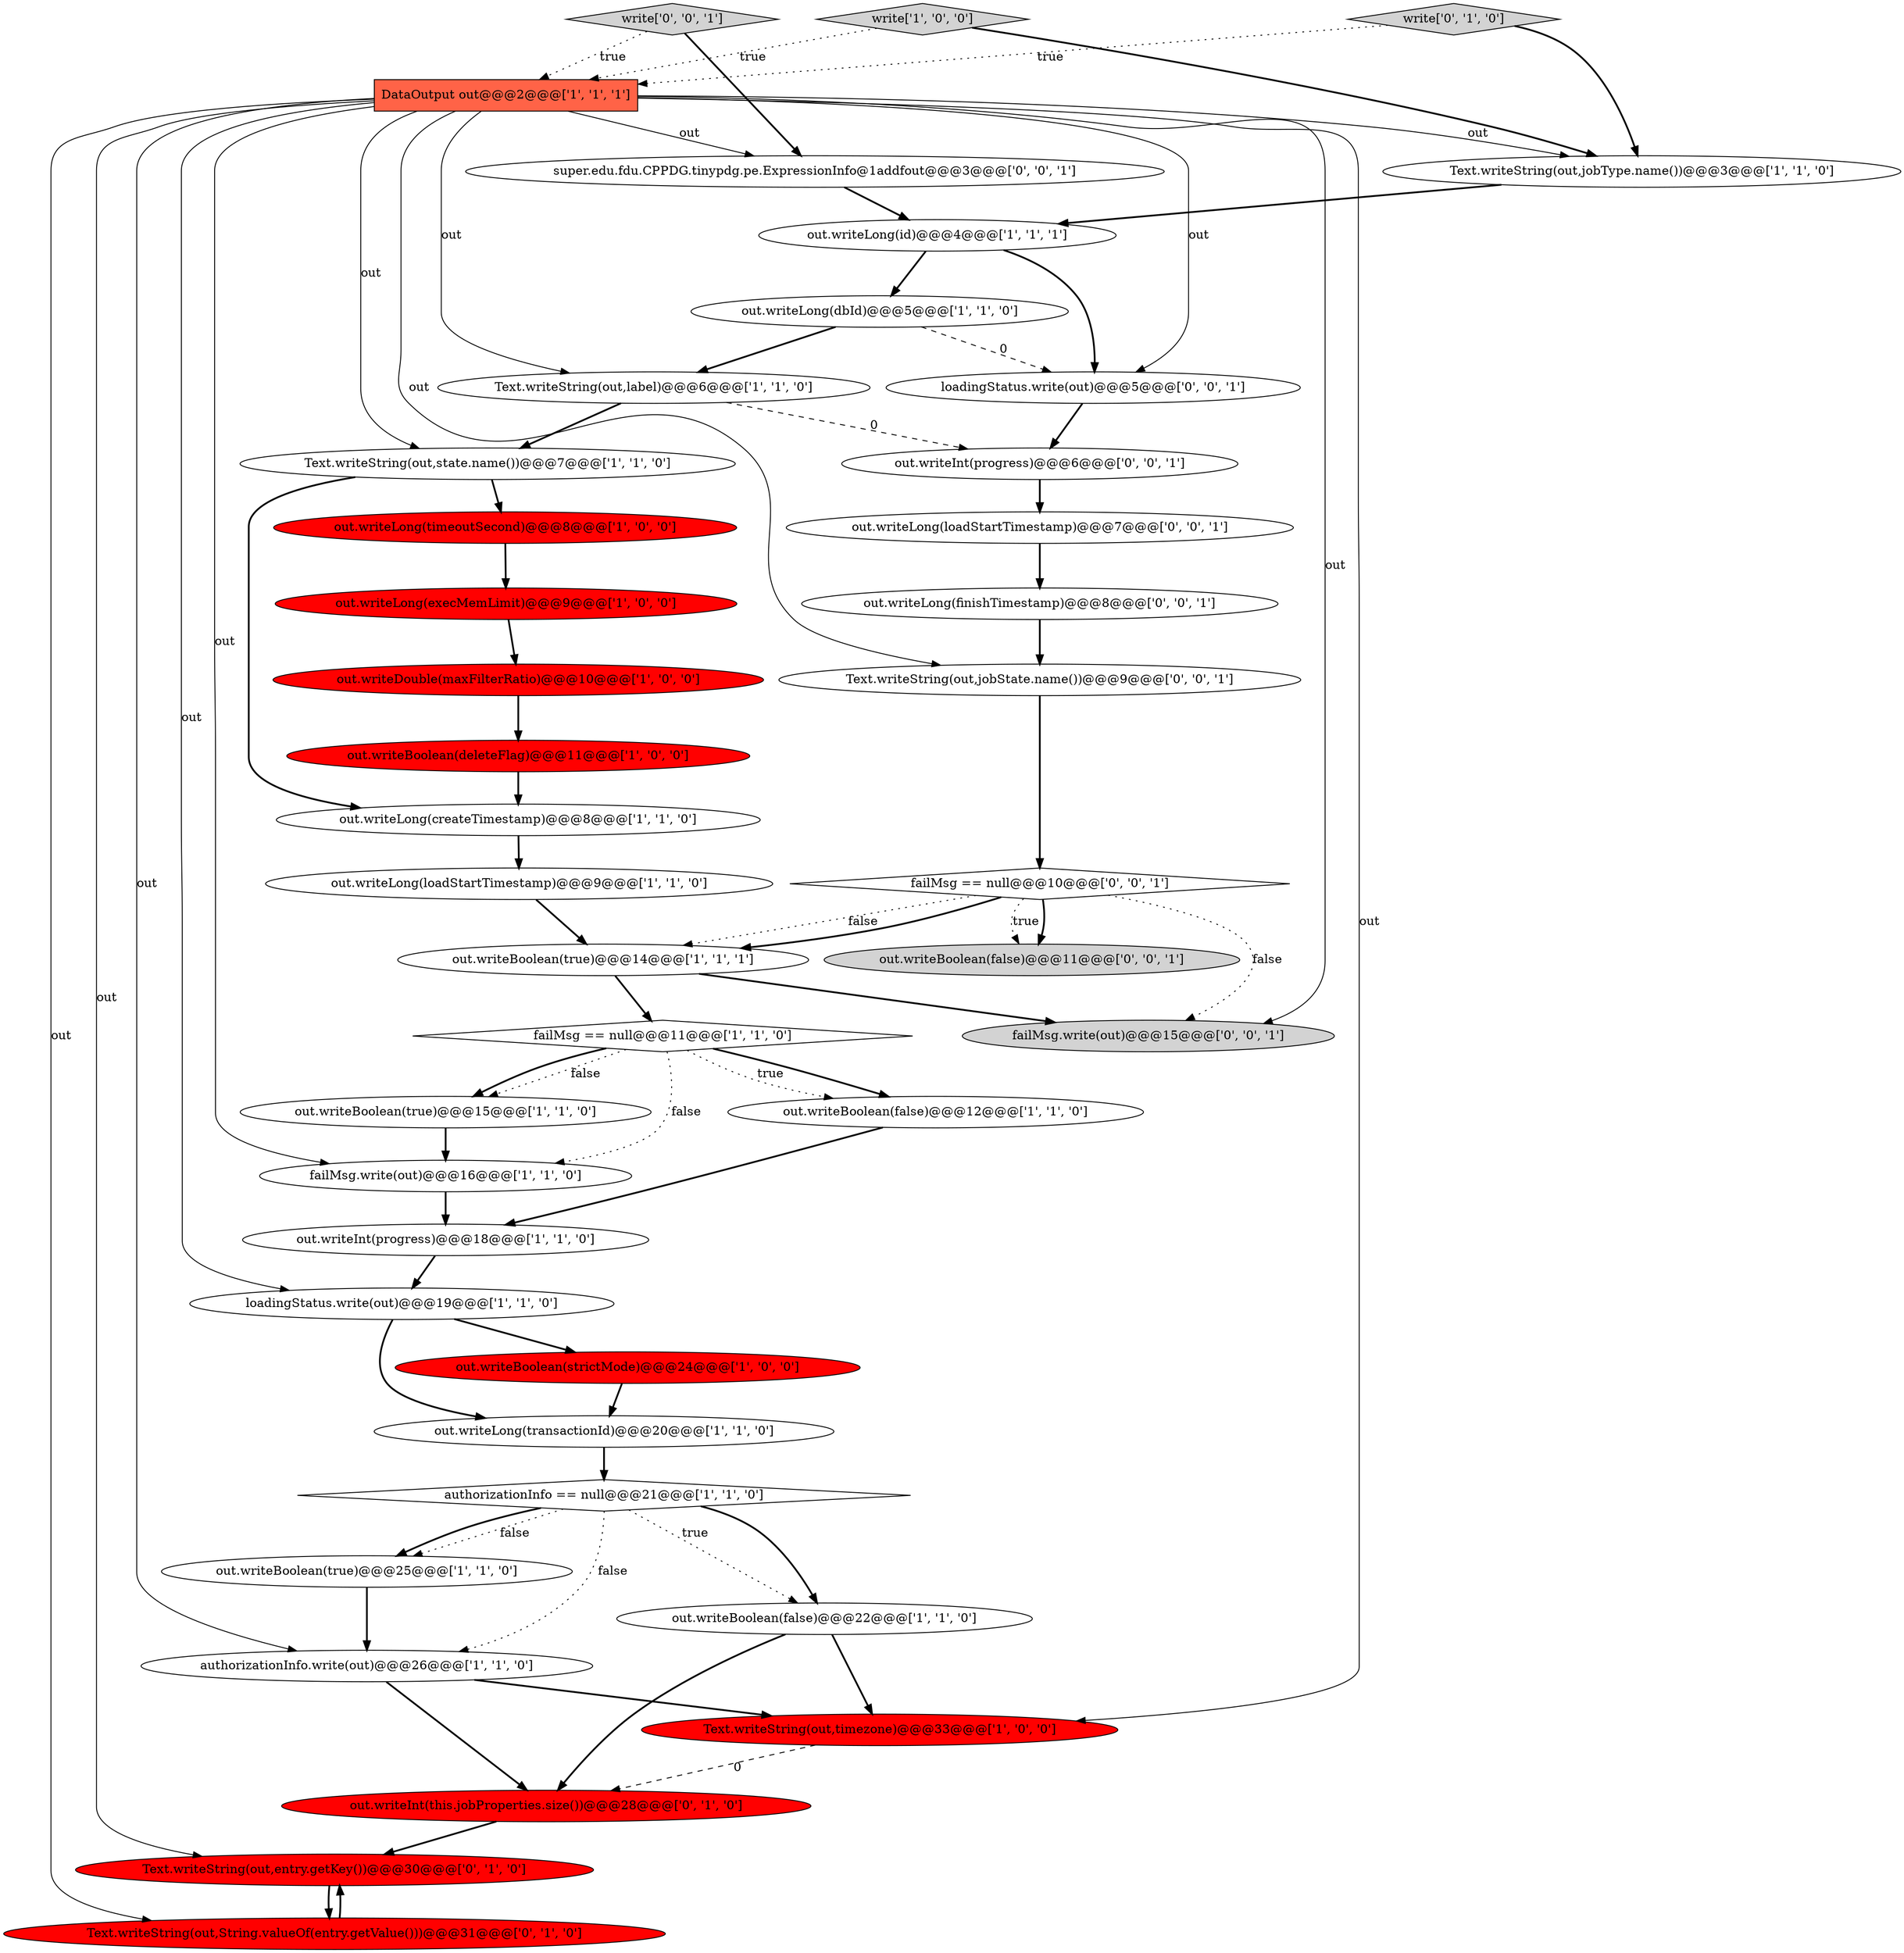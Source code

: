 digraph {
38 [style = filled, label = "write['0', '0', '1']", fillcolor = lightgray, shape = diamond image = "AAA0AAABBB3BBB"];
12 [style = filled, label = "Text.writeString(out,label)@@@6@@@['1', '1', '0']", fillcolor = white, shape = ellipse image = "AAA0AAABBB1BBB"];
39 [style = filled, label = "Text.writeString(out,jobState.name())@@@9@@@['0', '0', '1']", fillcolor = white, shape = ellipse image = "AAA0AAABBB3BBB"];
7 [style = filled, label = "out.writeBoolean(strictMode)@@@24@@@['1', '0', '0']", fillcolor = red, shape = ellipse image = "AAA1AAABBB1BBB"];
25 [style = filled, label = "write['1', '0', '0']", fillcolor = lightgray, shape = diamond image = "AAA0AAABBB1BBB"];
20 [style = filled, label = "Text.writeString(out,jobType.name())@@@3@@@['1', '1', '0']", fillcolor = white, shape = ellipse image = "AAA0AAABBB1BBB"];
34 [style = filled, label = "out.writeInt(progress)@@@6@@@['0', '0', '1']", fillcolor = white, shape = ellipse image = "AAA0AAABBB3BBB"];
0 [style = filled, label = "out.writeDouble(maxFilterRatio)@@@10@@@['1', '0', '0']", fillcolor = red, shape = ellipse image = "AAA1AAABBB1BBB"];
36 [style = filled, label = "failMsg == null@@@10@@@['0', '0', '1']", fillcolor = white, shape = diamond image = "AAA0AAABBB3BBB"];
35 [style = filled, label = "out.writeLong(loadStartTimestamp)@@@7@@@['0', '0', '1']", fillcolor = white, shape = ellipse image = "AAA0AAABBB3BBB"];
40 [style = filled, label = "super.edu.fdu.CPPDG.tinypdg.pe.ExpressionInfo@1addfout@@@3@@@['0', '0', '1']", fillcolor = white, shape = ellipse image = "AAA0AAABBB3BBB"];
26 [style = filled, label = "authorizationInfo == null@@@21@@@['1', '1', '0']", fillcolor = white, shape = diamond image = "AAA0AAABBB1BBB"];
11 [style = filled, label = "out.writeBoolean(true)@@@14@@@['1', '1', '1']", fillcolor = white, shape = ellipse image = "AAA0AAABBB1BBB"];
23 [style = filled, label = "loadingStatus.write(out)@@@19@@@['1', '1', '0']", fillcolor = white, shape = ellipse image = "AAA0AAABBB1BBB"];
8 [style = filled, label = "out.writeLong(loadStartTimestamp)@@@9@@@['1', '1', '0']", fillcolor = white, shape = ellipse image = "AAA0AAABBB1BBB"];
31 [style = filled, label = "failMsg.write(out)@@@15@@@['0', '0', '1']", fillcolor = lightgray, shape = ellipse image = "AAA0AAABBB3BBB"];
29 [style = filled, label = "Text.writeString(out,String.valueOf(entry.getValue()))@@@31@@@['0', '1', '0']", fillcolor = red, shape = ellipse image = "AAA1AAABBB2BBB"];
30 [style = filled, label = "out.writeInt(this.jobProperties.size())@@@28@@@['0', '1', '0']", fillcolor = red, shape = ellipse image = "AAA1AAABBB2BBB"];
33 [style = filled, label = "out.writeBoolean(false)@@@11@@@['0', '0', '1']", fillcolor = lightgray, shape = ellipse image = "AAA0AAABBB3BBB"];
6 [style = filled, label = "out.writeBoolean(true)@@@15@@@['1', '1', '0']", fillcolor = white, shape = ellipse image = "AAA0AAABBB1BBB"];
32 [style = filled, label = "loadingStatus.write(out)@@@5@@@['0', '0', '1']", fillcolor = white, shape = ellipse image = "AAA0AAABBB3BBB"];
13 [style = filled, label = "Text.writeString(out,timezone)@@@33@@@['1', '0', '0']", fillcolor = red, shape = ellipse image = "AAA1AAABBB1BBB"];
19 [style = filled, label = "DataOutput out@@@2@@@['1', '1', '1']", fillcolor = tomato, shape = box image = "AAA0AAABBB1BBB"];
37 [style = filled, label = "out.writeLong(finishTimestamp)@@@8@@@['0', '0', '1']", fillcolor = white, shape = ellipse image = "AAA0AAABBB3BBB"];
15 [style = filled, label = "out.writeInt(progress)@@@18@@@['1', '1', '0']", fillcolor = white, shape = ellipse image = "AAA0AAABBB1BBB"];
5 [style = filled, label = "out.writeBoolean(false)@@@22@@@['1', '1', '0']", fillcolor = white, shape = ellipse image = "AAA0AAABBB1BBB"];
18 [style = filled, label = "out.writeBoolean(true)@@@25@@@['1', '1', '0']", fillcolor = white, shape = ellipse image = "AAA0AAABBB1BBB"];
16 [style = filled, label = "out.writeLong(transactionId)@@@20@@@['1', '1', '0']", fillcolor = white, shape = ellipse image = "AAA0AAABBB1BBB"];
2 [style = filled, label = "out.writeLong(createTimestamp)@@@8@@@['1', '1', '0']", fillcolor = white, shape = ellipse image = "AAA0AAABBB1BBB"];
24 [style = filled, label = "out.writeLong(id)@@@4@@@['1', '1', '1']", fillcolor = white, shape = ellipse image = "AAA0AAABBB1BBB"];
14 [style = filled, label = "out.writeLong(timeoutSecond)@@@8@@@['1', '0', '0']", fillcolor = red, shape = ellipse image = "AAA1AAABBB1BBB"];
9 [style = filled, label = "out.writeBoolean(false)@@@12@@@['1', '1', '0']", fillcolor = white, shape = ellipse image = "AAA0AAABBB1BBB"];
22 [style = filled, label = "failMsg.write(out)@@@16@@@['1', '1', '0']", fillcolor = white, shape = ellipse image = "AAA0AAABBB1BBB"];
10 [style = filled, label = "out.writeBoolean(deleteFlag)@@@11@@@['1', '0', '0']", fillcolor = red, shape = ellipse image = "AAA1AAABBB1BBB"];
27 [style = filled, label = "Text.writeString(out,entry.getKey())@@@30@@@['0', '1', '0']", fillcolor = red, shape = ellipse image = "AAA1AAABBB2BBB"];
3 [style = filled, label = "Text.writeString(out,state.name())@@@7@@@['1', '1', '0']", fillcolor = white, shape = ellipse image = "AAA0AAABBB1BBB"];
28 [style = filled, label = "write['0', '1', '0']", fillcolor = lightgray, shape = diamond image = "AAA0AAABBB2BBB"];
4 [style = filled, label = "out.writeLong(dbId)@@@5@@@['1', '1', '0']", fillcolor = white, shape = ellipse image = "AAA0AAABBB1BBB"];
17 [style = filled, label = "failMsg == null@@@11@@@['1', '1', '0']", fillcolor = white, shape = diamond image = "AAA0AAABBB1BBB"];
21 [style = filled, label = "out.writeLong(execMemLimit)@@@9@@@['1', '0', '0']", fillcolor = red, shape = ellipse image = "AAA1AAABBB1BBB"];
1 [style = filled, label = "authorizationInfo.write(out)@@@26@@@['1', '1', '0']", fillcolor = white, shape = ellipse image = "AAA0AAABBB1BBB"];
19->23 [style = solid, label="out"];
15->23 [style = bold, label=""];
23->16 [style = bold, label=""];
22->15 [style = bold, label=""];
19->1 [style = solid, label="out"];
21->0 [style = bold, label=""];
17->6 [style = bold, label=""];
6->22 [style = bold, label=""];
19->22 [style = solid, label="out"];
26->5 [style = bold, label=""];
28->20 [style = bold, label=""];
17->9 [style = bold, label=""];
3->14 [style = bold, label=""];
30->27 [style = bold, label=""];
24->32 [style = bold, label=""];
38->19 [style = dotted, label="true"];
16->26 [style = bold, label=""];
17->6 [style = dotted, label="false"];
2->8 [style = bold, label=""];
36->11 [style = dotted, label="false"];
19->3 [style = solid, label="out"];
32->34 [style = bold, label=""];
28->19 [style = dotted, label="true"];
36->31 [style = dotted, label="false"];
1->30 [style = bold, label=""];
36->33 [style = bold, label=""];
1->13 [style = bold, label=""];
36->11 [style = bold, label=""];
4->32 [style = dashed, label="0"];
11->31 [style = bold, label=""];
29->27 [style = bold, label=""];
25->20 [style = bold, label=""];
0->10 [style = bold, label=""];
24->4 [style = bold, label=""];
17->22 [style = dotted, label="false"];
19->39 [style = solid, label="out"];
3->2 [style = bold, label=""];
18->1 [style = bold, label=""];
19->31 [style = solid, label="out"];
35->37 [style = bold, label=""];
37->39 [style = bold, label=""];
26->18 [style = dotted, label="false"];
9->15 [style = bold, label=""];
19->32 [style = solid, label="out"];
5->13 [style = bold, label=""];
17->9 [style = dotted, label="true"];
19->27 [style = solid, label="out"];
7->16 [style = bold, label=""];
19->13 [style = solid, label="out"];
19->29 [style = solid, label="out"];
4->12 [style = bold, label=""];
11->17 [style = bold, label=""];
19->40 [style = solid, label="out"];
40->24 [style = bold, label=""];
10->2 [style = bold, label=""];
12->3 [style = bold, label=""];
23->7 [style = bold, label=""];
5->30 [style = bold, label=""];
34->35 [style = bold, label=""];
27->29 [style = bold, label=""];
20->24 [style = bold, label=""];
38->40 [style = bold, label=""];
26->1 [style = dotted, label="false"];
19->12 [style = solid, label="out"];
8->11 [style = bold, label=""];
39->36 [style = bold, label=""];
26->5 [style = dotted, label="true"];
25->19 [style = dotted, label="true"];
14->21 [style = bold, label=""];
13->30 [style = dashed, label="0"];
12->34 [style = dashed, label="0"];
19->20 [style = solid, label="out"];
26->18 [style = bold, label=""];
36->33 [style = dotted, label="true"];
}
